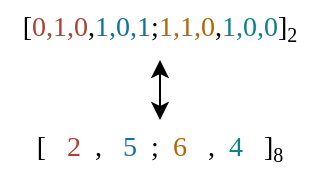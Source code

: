 <mxfile version="22.1.16" type="device">
  <diagram name="Page-1" id="PRzGFEer6lueQJeepG93">
    <mxGraphModel dx="391" dy="268" grid="1" gridSize="10" guides="1" tooltips="1" connect="1" arrows="1" fold="1" page="1" pageScale="1" pageWidth="850" pageHeight="1100" math="0" shadow="0">
      <root>
        <mxCell id="0" />
        <mxCell id="1" parent="0" />
        <mxCell id="E7tVoDa2i5Y7ydsUfZ0K-7" value="" style="edgeStyle=orthogonalEdgeStyle;rounded=0;orthogonalLoop=1;jettySize=auto;html=1;startArrow=classic;startFill=1;" edge="1" parent="1" source="E7tVoDa2i5Y7ydsUfZ0K-2" target="E7tVoDa2i5Y7ydsUfZ0K-6">
          <mxGeometry relative="1" as="geometry" />
        </mxCell>
        <mxCell id="E7tVoDa2i5Y7ydsUfZ0K-2" value="[&lt;font color=&quot;#ae4132&quot;&gt;0,1,0&lt;/font&gt;,&lt;font color=&quot;#10739e&quot;&gt;1,0,1&lt;/font&gt;;&lt;font color=&quot;#b46504&quot;&gt;1,1,0&lt;/font&gt;,&lt;font color=&quot;#0e8088&quot;&gt;1,0,0&lt;/font&gt;]&lt;sub&gt;&lt;font style=&quot;font-size: 10px;&quot;&gt;2&lt;/font&gt;&lt;/sub&gt;" style="text;html=1;strokeColor=none;fillColor=none;align=center;verticalAlign=middle;whiteSpace=wrap;rounded=0;fontFamily=Comic Sans MS;fontSize=14;" vertex="1" parent="1">
          <mxGeometry x="100" y="240" width="160" height="30" as="geometry" />
        </mxCell>
        <mxCell id="E7tVoDa2i5Y7ydsUfZ0K-6" value="[&amp;nbsp; &amp;nbsp;&lt;font color=&quot;#ae4132&quot;&gt;2&amp;nbsp; &lt;/font&gt;,&amp;nbsp; &amp;nbsp;&lt;font color=&quot;#10739e&quot;&gt;5&amp;nbsp;&amp;nbsp;&lt;/font&gt;;&amp;nbsp;&amp;nbsp;&lt;font color=&quot;#b46504&quot;&gt;6&amp;nbsp; &amp;nbsp;&lt;/font&gt;,&amp;nbsp;&amp;nbsp;&lt;font color=&quot;#0e8088&quot;&gt;4&amp;nbsp; &amp;nbsp;&lt;/font&gt;]&lt;sub&gt;&lt;font style=&quot;font-size: 10px;&quot;&gt;8&lt;/font&gt;&lt;/sub&gt;" style="text;html=1;strokeColor=none;fillColor=none;align=center;verticalAlign=middle;whiteSpace=wrap;rounded=0;fontFamily=Comic Sans MS;fontSize=14;" vertex="1" parent="1">
          <mxGeometry x="100" y="300" width="160" height="30" as="geometry" />
        </mxCell>
      </root>
    </mxGraphModel>
  </diagram>
</mxfile>
